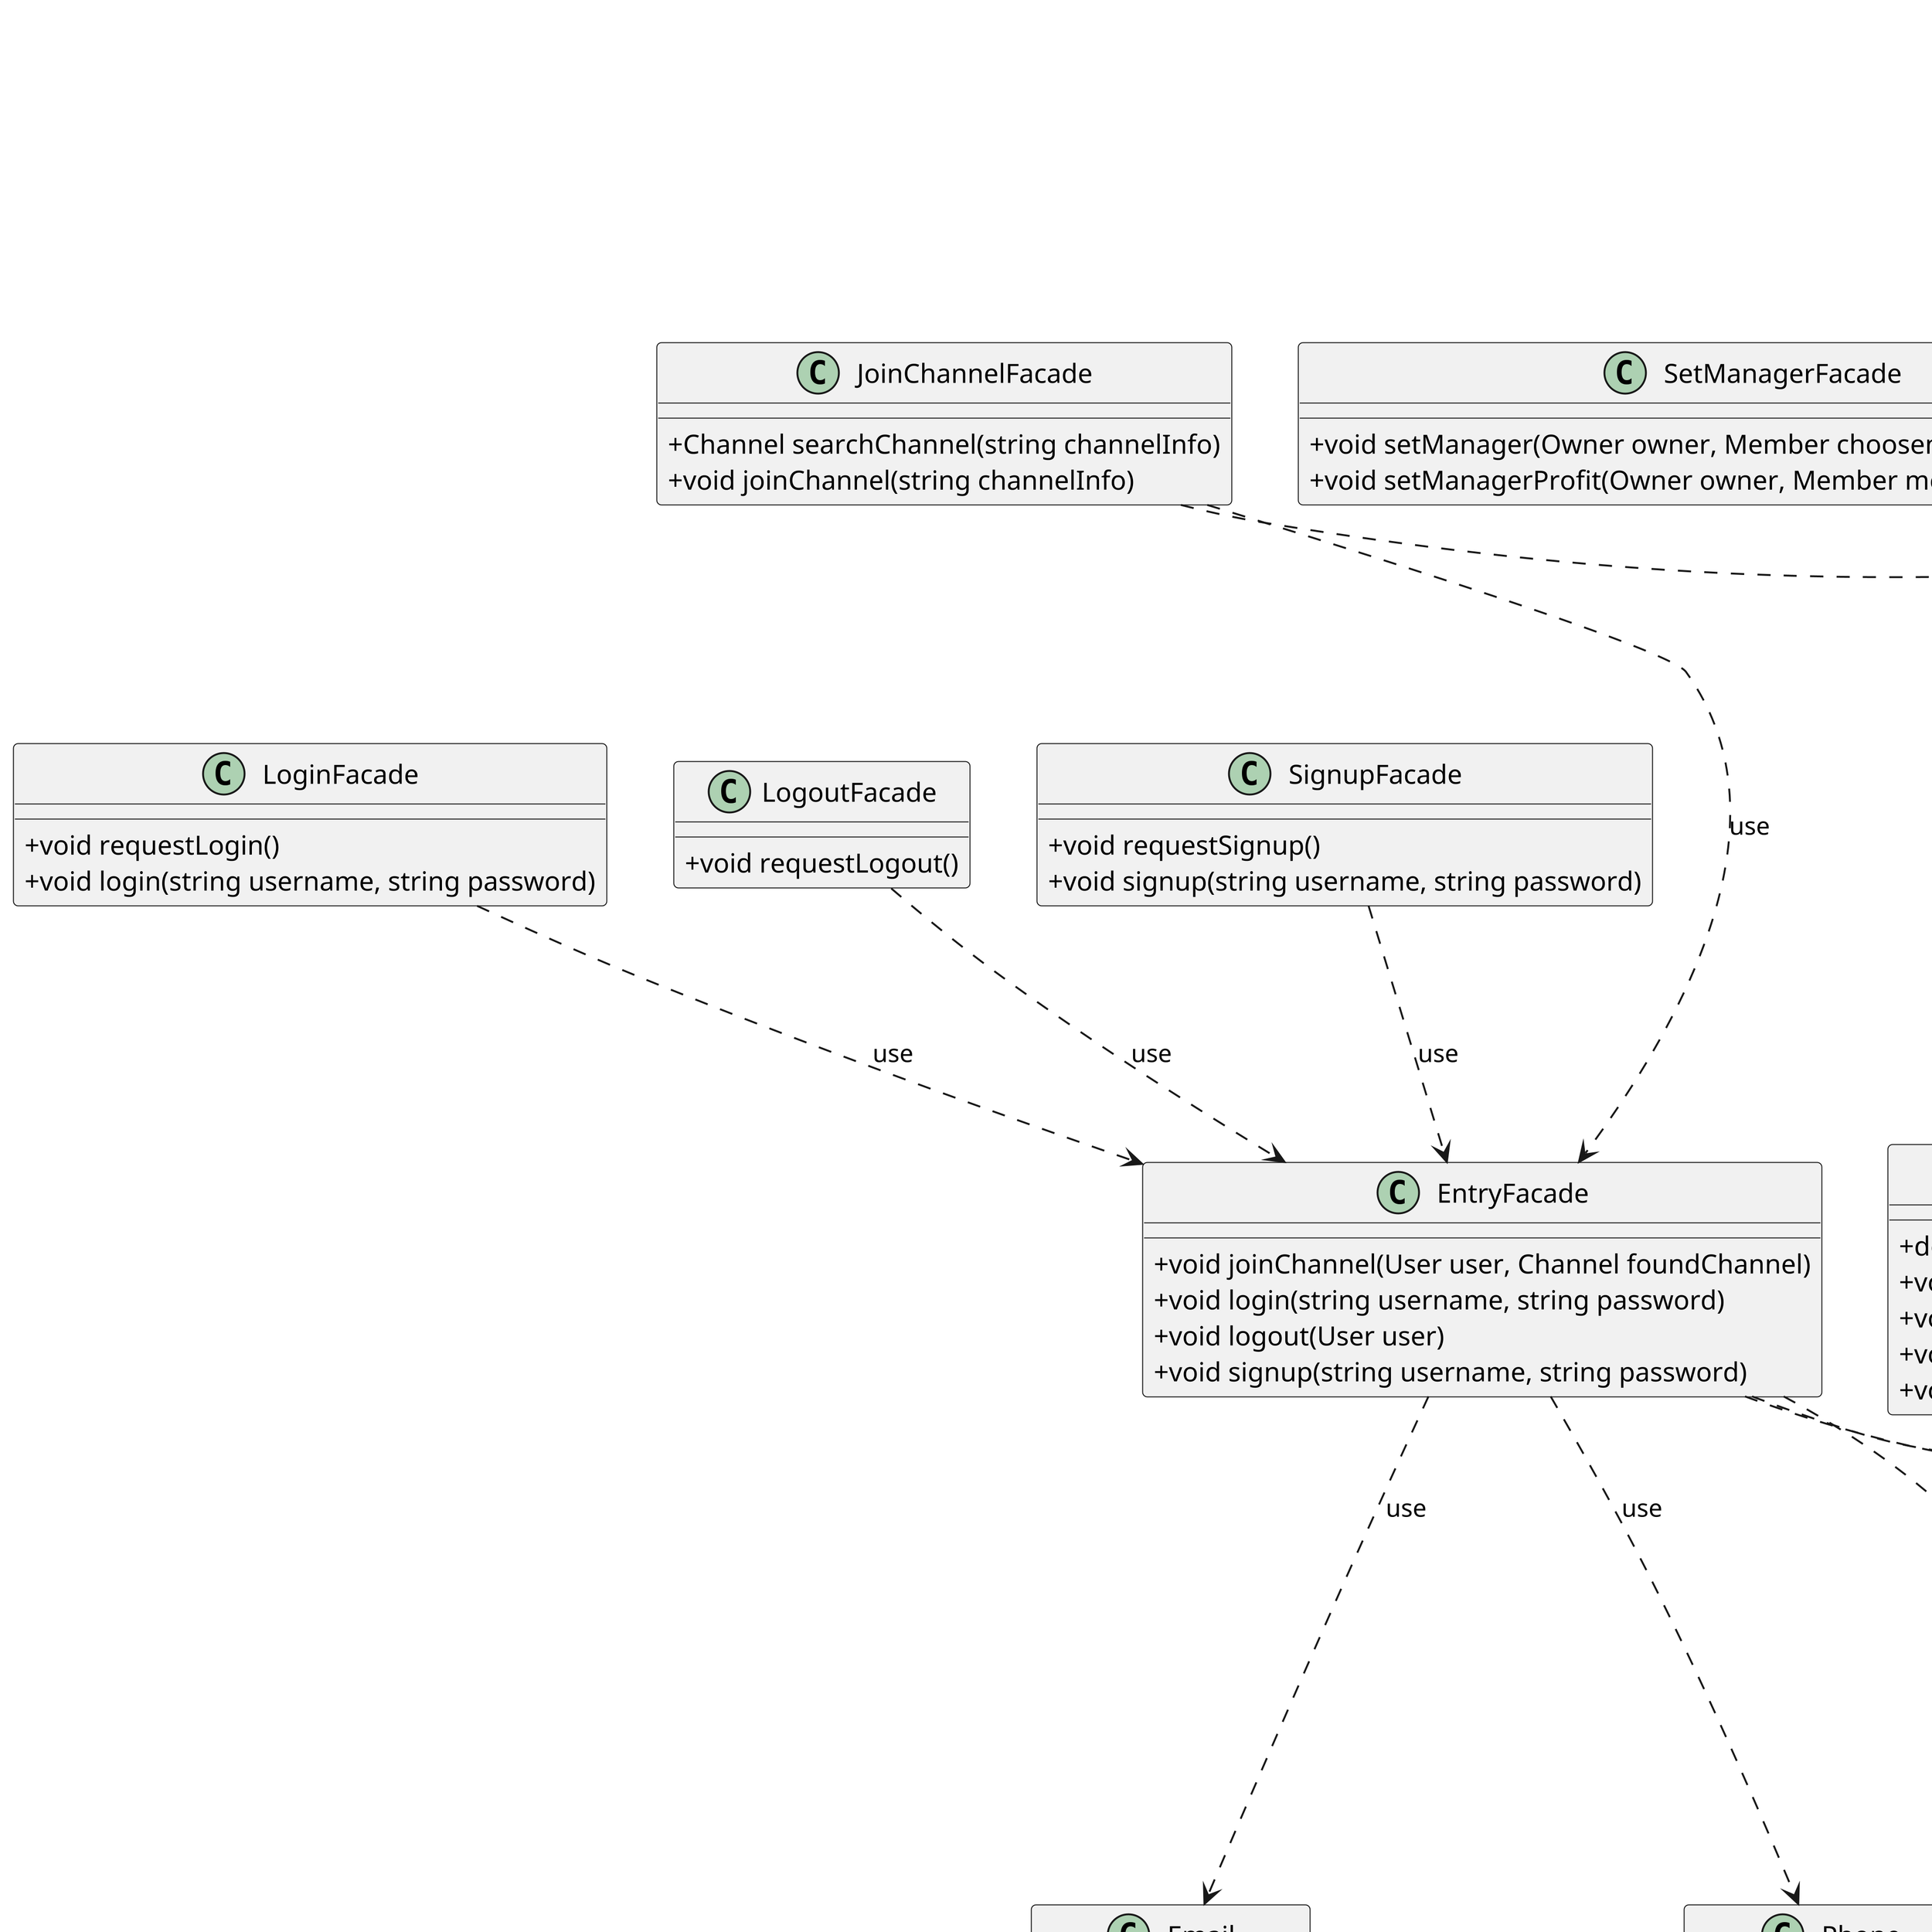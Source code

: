 @startuml all


scale 4
skinparam DefaultFontName Vazir
skinparam ArrowMessageAlignment right
skinparam classAttributeIconSize 0


class Subscription {
    Subscription()
}

class Channel{
    -channelInfo
    -Map<String, double> subscriptionTypeFee
    +List<Subscription> getSubscription()
    +double getFee(string subscriptionType)
}

class Member{
    Member()
    +void setProfit(double profit)
    +string getAccessLevel()
    +void leave()
    +double getShare()
    +void promote(Manager newManager)
    +void dailyDecrease()
    +void addSubscription(Subscription newSubscription)
}

class User{
    -string username
    -string password
    -double credit
    User()
    +void updateSubscriptions()
    +void addMembership(Member newMember)
    +void removeMembership(Member member)
    +void deposit(double share * totalProfit)
    +double getCredit()
    +void decreaseCredit(double subscriptionFee)
}

class ContentFacade {
    +List<Subscription> seeSubscription(Member member)
}

class AccountFacade {
    +double getCredit(Member member)
    +void decreaseCredit(Member member, double subscriptionFee)
}

class MonetaryFacade {
    +void buySubscription(Member member, string subscriptionType)
}

class DatabaseFacade {
    +void save(Subscription newSubscription)
}

class SubscriptionFacade {
    +void seeSubscription(Member member)
    +void buySubscription(Member member, string subscriptionType)
}

class Channel{
    +void setManager(Member choosenMember)
}

class Manager{
    Manager()
}

class SetManagerFacade {
    +void setManager(Owner owner, Member choosenMember)
}

class ChannelFacade {
    +void setManager(Owner owner, Member choosenMember)
}


class DatabaseFacade {
    +void save(Manager newManager)
}

class Content{
    Content()
}

class Channel{
    +void createContent(string contentInfo)
    -void publish(Content newContent)
}

class CreateContentFacade {
    +void createContent(Producer producer, string contentInfo)
}

class ContentFacade {
    +void createContent(string contentInfo)
}

class DatabaseFacade {
    +void save(Content newContent)
}

class Channel {
    -double totalProfit
    +void deposit()
    -double calculateProfit()
    +void report()
}

class MonetaryFacade {
    +void deposit()
}

class ChannelFacade {
    +void deposit()
    +void deposit(Member currentMember, double share * totalProfit)
}

class ChannelsCatalog {
    -List<Channel> allChannels
    +List<Channel> getAllChannels()
}

class AccountFacade {
    +void deposit(Member currentMember, double share * totalProfit)
}

class Channel{
    +Member addMember(User user)
}

class EntryFacade {
    +void joinChannel(User user, Channel foundChannel)
}

class JoinChannelFacade {
    +Channel searchChannel(string channelInfo)
    +void joinChannel(string channelInfo)
}

class ContentFacade {
    +Channel searchChannel()
}

class DatabaseFacade {
    +void save(Member newMember)
}

class Channel{
    +void removeMember(Member member)
}

class LeaveChannelFacade {
    +void leaveChannel(Member member)
}

class ContentFacade {
    +void leaveChannel(Member member)
}

class AccountFacade {
    +void removeMembership(Member member)
}

class DatabaseFacade {
    +void delete(Member member)
}

class LoginFacade {
    +void requestLogin()
    +void login(string username, string password)
}

class EntryFacade {
    +void login(string username, string password)
}

class DatabaseFacade {
    +User getUser(string username)
}

class LogoutFacade {
    +void requestLogout()
}

class EntryFacade {
    +void logout(User user)
}

class Channel{
    +void promoteContent(string contentInfo)
}

class Content {
    -string info
    +string getInfo()
    +string getAccessLevel()
    +strimg getSummary()
    +void promote()
}

class PromoteContentFacade {
    +List<Content> getContents(Producer producer)
    +void promoteContents(Producer producer, string contentsInfo)
}

class ViewContentFacade {
    +List<Content> getContents(Producer producer)
}

class ProduceContentFacade {
    +void promoteContents(Producer producer, string contentsInfo)
}

class Channel {
    +string getInfo()
}

class SearchFacade {
    +Channel searchChannel(string channelInfo)
}

class ContentFacade {
    +Channel searchChannel(string channelInfo)
}

class Channel {
    +List<Content> getContents()
    +Content selectContent(string contentInfo)
}

class UIContentFacade {
    +List<Content> getContents(Member member)
    +Content selectContent(Member member, string contentInfo)
}

class ViewContentFacade {
    +List<Content> getContents(Member member)
    +Content selectContent(Member member, string contentInfo)
}

class ContentsCatalog {
    -List<Content> channelContents
    +List<Content> getChannelContents()
}

class Channel {
    +void setManagerProfit(Member member, double profit)
}

class Manager {
    -double profit
    +void setProfit(double profit)
}

class SetManagerFacade {
    +void setManagerProfit(Owner owner, Member member, double profit)
}

class ChannelFacade {
    +void setManagerProfit(Owner owner, Member member, double profit)
}

class Channel {
    +void setPrice(double price)
    +void setSubscriptionPrice(string type, double price)
}

class SetPriceFacade {
    +void setPrice(Owner owner)
    +void setSubscriptionPrice(string type, double price)
}

class ChannelFacade {
    +void setPrice(Owner owner)
    +void setSubscriptionPrice(string type, double price)
}

class Email {
    Email()
    -string emailAddress
}

class Phone {
    -string phoneNumber
    Phone()
}

class SignupFacade {
    +void requestSignup()
    +void signup(string username, string password)
}

class EntryFacade {
    +void signup(string username, string password)
}

class DatabaseFacade {
    +boolean exists(string username)
    +void save(string email)
    +void save(string phone)
    +void save(User user)
}

class Subscription {
    -int remainingTime
    +void decreaseTime()
    }

class MonetaryFacade {
    +void updateSubscriptions()
}

class AccountFacade {
    +void updateSubscriptions()
}

class DatabaseFacade {
    +void delete(Subscription oldestSubscription)
}


UIContentFacade ..> ViewContentFacade :use
SearchFacade ..> ContentFacade :use
PromoteContentFacade ..> ViewContentFacade :use
PromoteContentFacade ..> ProduceContentFacade :use
ContentFacade ..> AccountFacade :use
CreateContentFacade ..> ContentFacade :use




SubscriptionFacade  ..>  ContentFacade :use
Subscription "              *" -down- "1" Channel

LogoutFacade ..> EntryFacade :use
LoginFacade ..> EntryFacade :use
EntryFacade ..> Email :use
EntryFacade ..> Phone :use
SignupFacade ..> EntryFacade :use


EntryFacade ..> DatabaseFacade :use
ContentFacade ..> DatabaseFacade :use
AccountFacade ..> DatabaseFacade :use

JoinChannelFacade ..> ContentFacade :use
JoinChannelFacade ..> EntryFacade :use
LeaveChannelFacade ..> ContentFacade :use
ChannelFacade ..> AccountFacade :use
ChannelFacade ..> ChannelsCatalog :use
ChannelFacade ..> DatabaseFacade :use
SetManagerFacade ..> ChannelFacade :use
SetPriceFacade ..> ChannelFacade :use

SubscriptionFacade ..>  MonetaryFacade :use
MonetaryFacade ..> ChannelFacade :use
MonetaryFacade ..> AccountFacade :use
MonetaryFacade ..>  DatabaseFacade :use

EntryFacade ..> User :use
AccountFacade ..> User :use
potential_User "1" -left- "1" Email
potential_User "1" -right- "1" Phone
potential_User "1" -down- "1" User

Channel "1" -- "1" ContentsCatalog
ViewContentFacade ..> Channel :use
Channel "1" -- "*" Manager
MonetaryFacade .>  Channel :use
ProduceContentFacade ..> Channel :use
ContentFacade ..> Channel :use
ChannelFacade ..> Channel :use
EntryFacade ..> Channel :use
Channel "        *" -- "+" User
Channel "1" o-- "+" Member
Owner "1" -- "1" Channel
ChannelsCatalog "1" -- "*" Channel
ContentFacade ..> ChannelsCatalog :use
Content "*" --o "1" Channel
Producer "+" -- "1" Channel


ContentFacade ..> Member :use
MonetaryFacade .>  Member :use
Member "1" -- "*" User
Member "1" -- "         0..1" Producer
Member "1" -- "         0..1" Owner
Member "        1" -- "          0..1" Manager
Member "1" *- "*" Subscription


@enduml